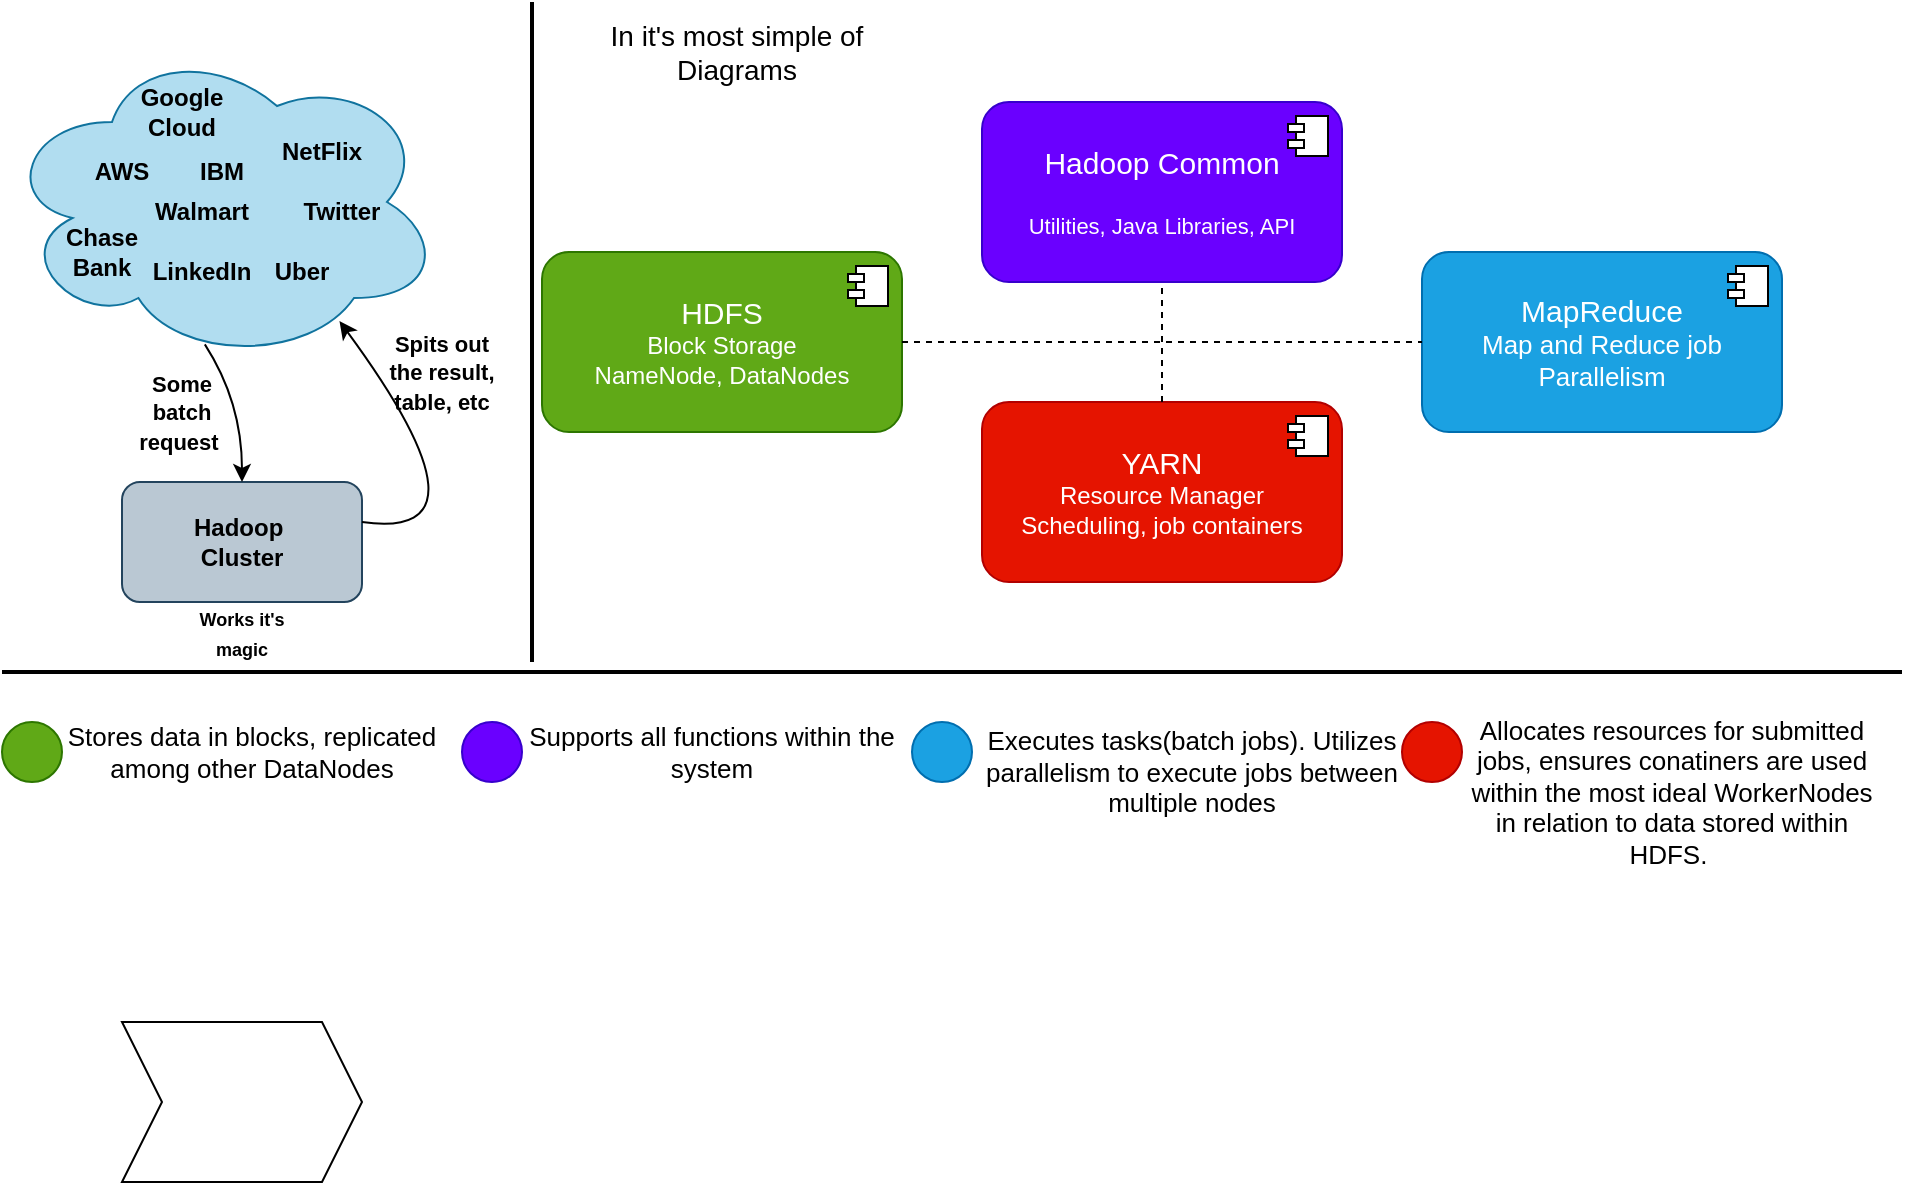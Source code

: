 <mxfile version="28.2.5">
  <diagram name="Page-1" id="tJy8O6oTvKqeBBHxnaru">
    <mxGraphModel dx="1833" dy="1012" grid="1" gridSize="10" guides="1" tooltips="1" connect="1" arrows="1" fold="1" page="1" pageScale="1" pageWidth="850" pageHeight="1100" math="0" shadow="0">
      <root>
        <mxCell id="0" />
        <mxCell id="1" parent="0" />
        <mxCell id="5VinsiJ6YzJo_JCMXYEi-1" value="" style="ellipse;shape=cloud;whiteSpace=wrap;html=1;fillColor=#b1ddf0;strokeColor=#10739e;" parent="1" vertex="1">
          <mxGeometry x="20" y="160" width="220" height="160" as="geometry" />
        </mxCell>
        <mxCell id="5VinsiJ6YzJo_JCMXYEi-2" value="&lt;b&gt;Google Cloud&lt;/b&gt;" style="text;html=1;align=center;verticalAlign=middle;whiteSpace=wrap;rounded=0;fontFamily=Helvetica;fontSize=12;fontColor=light-dark(#000000,#000000);" parent="1" vertex="1">
          <mxGeometry x="80" y="180" width="60" height="30" as="geometry" />
        </mxCell>
        <mxCell id="5VinsiJ6YzJo_JCMXYEi-3" value="&lt;b&gt;AWS&lt;/b&gt;" style="text;html=1;align=center;verticalAlign=middle;whiteSpace=wrap;rounded=0;fontFamily=Helvetica;fontSize=12;fontColor=light-dark(#000000,#000000);" parent="1" vertex="1">
          <mxGeometry x="50" y="210" width="60" height="30" as="geometry" />
        </mxCell>
        <mxCell id="5VinsiJ6YzJo_JCMXYEi-4" value="&lt;b&gt;NetFlix&lt;/b&gt;" style="text;html=1;align=center;verticalAlign=middle;whiteSpace=wrap;rounded=0;fontFamily=Helvetica;fontSize=12;fontColor=light-dark(#000000,#000000);" parent="1" vertex="1">
          <mxGeometry x="150" y="200" width="60" height="30" as="geometry" />
        </mxCell>
        <mxCell id="5VinsiJ6YzJo_JCMXYEi-5" value="&lt;b&gt;Twitter&lt;/b&gt;" style="text;html=1;align=center;verticalAlign=middle;whiteSpace=wrap;rounded=0;fontFamily=Helvetica;fontSize=12;fontColor=light-dark(#000000,#000000);" parent="1" vertex="1">
          <mxGeometry x="160" y="230" width="60" height="30" as="geometry" />
        </mxCell>
        <mxCell id="5VinsiJ6YzJo_JCMXYEi-6" value="&lt;b&gt;IBM&lt;/b&gt;" style="text;html=1;align=center;verticalAlign=middle;whiteSpace=wrap;rounded=0;fontFamily=Helvetica;fontSize=12;fontColor=light-dark(#000000,#000000);" parent="1" vertex="1">
          <mxGeometry x="100" y="210" width="60" height="30" as="geometry" />
        </mxCell>
        <mxCell id="5VinsiJ6YzJo_JCMXYEi-7" value="Chase Bank" style="text;html=1;align=center;verticalAlign=middle;whiteSpace=wrap;rounded=0;fontFamily=Helvetica;fontSize=12;fontColor=light-dark(#000000,#000000);fontStyle=1" parent="1" vertex="1">
          <mxGeometry x="40" y="250" width="60" height="30" as="geometry" />
        </mxCell>
        <mxCell id="5VinsiJ6YzJo_JCMXYEi-8" value="&lt;b&gt;Walmart&lt;/b&gt;" style="text;html=1;align=center;verticalAlign=middle;whiteSpace=wrap;rounded=0;fontFamily=Helvetica;fontSize=12;fontColor=light-dark(#000000,#000000);" parent="1" vertex="1">
          <mxGeometry x="90" y="230" width="60" height="30" as="geometry" />
        </mxCell>
        <mxCell id="5VinsiJ6YzJo_JCMXYEi-9" value="&lt;b&gt;Uber&lt;/b&gt;" style="text;html=1;align=center;verticalAlign=middle;whiteSpace=wrap;rounded=0;fontFamily=Helvetica;fontSize=12;fontColor=light-dark(#000000,#000000);" parent="1" vertex="1">
          <mxGeometry x="140" y="260" width="60" height="30" as="geometry" />
        </mxCell>
        <mxCell id="5VinsiJ6YzJo_JCMXYEi-10" value="&lt;b&gt;LinkedIn&lt;/b&gt;" style="text;html=1;align=center;verticalAlign=middle;whiteSpace=wrap;rounded=0;fillColor=none;fontColor=light-dark(#000000,#000000);" parent="1" vertex="1">
          <mxGeometry x="90" y="260" width="60" height="30" as="geometry" />
        </mxCell>
        <mxCell id="5VinsiJ6YzJo_JCMXYEi-12" value="" style="rounded=1;whiteSpace=wrap;html=1;fillColor=#bac8d3;strokeColor=#23445d;" parent="1" vertex="1">
          <mxGeometry x="80" y="380" width="120" height="60" as="geometry" />
        </mxCell>
        <mxCell id="5VinsiJ6YzJo_JCMXYEi-13" value="&lt;b&gt;Hadoop&amp;nbsp; Cluster&lt;/b&gt;" style="text;html=1;align=center;verticalAlign=middle;whiteSpace=wrap;rounded=0;" parent="1" vertex="1">
          <mxGeometry x="110" y="395" width="60" height="30" as="geometry" />
        </mxCell>
        <mxCell id="5VinsiJ6YzJo_JCMXYEi-15" value="" style="curved=1;endArrow=classic;html=1;rounded=0;exitX=0.461;exitY=0.945;exitDx=0;exitDy=0;exitPerimeter=0;entryX=0.5;entryY=0;entryDx=0;entryDy=0;strokeColor=light-dark(#000000,#00CC66);" parent="1" source="5VinsiJ6YzJo_JCMXYEi-1" target="5VinsiJ6YzJo_JCMXYEi-12" edge="1">
          <mxGeometry width="50" height="50" relative="1" as="geometry">
            <mxPoint x="230" y="440" as="sourcePoint" />
            <mxPoint x="280" y="390" as="targetPoint" />
            <Array as="points">
              <mxPoint x="140" y="340" />
            </Array>
          </mxGeometry>
        </mxCell>
        <mxCell id="5VinsiJ6YzJo_JCMXYEi-16" value="" style="curved=1;endArrow=classic;html=1;rounded=0;entryX=0.767;entryY=0.872;entryDx=0;entryDy=0;entryPerimeter=0;" parent="1" target="5VinsiJ6YzJo_JCMXYEi-1" edge="1">
          <mxGeometry width="50" height="50" relative="1" as="geometry">
            <mxPoint x="200" y="400" as="sourcePoint" />
            <mxPoint x="250" y="350" as="targetPoint" />
            <Array as="points">
              <mxPoint x="270" y="410" />
            </Array>
          </mxGeometry>
        </mxCell>
        <mxCell id="5VinsiJ6YzJo_JCMXYEi-17" value="&lt;font style=&quot;font-size: 11px;&quot;&gt;Some batch request&amp;nbsp;&lt;/font&gt;" style="text;html=1;align=center;verticalAlign=middle;whiteSpace=wrap;rounded=0;fontStyle=1" parent="1" vertex="1">
          <mxGeometry x="80" y="330" width="60" height="30" as="geometry" />
        </mxCell>
        <mxCell id="5VinsiJ6YzJo_JCMXYEi-18" value="&lt;font style=&quot;font-size: 9px;&quot;&gt;&lt;b style=&quot;&quot;&gt;Works it&#39;s magic&lt;/b&gt;&lt;/font&gt;" style="text;html=1;align=center;verticalAlign=middle;whiteSpace=wrap;rounded=0;" parent="1" vertex="1">
          <mxGeometry x="110" y="440" width="60" height="30" as="geometry" />
        </mxCell>
        <mxCell id="5VinsiJ6YzJo_JCMXYEi-19" value="&lt;b style=&quot;&quot;&gt;&lt;font style=&quot;font-size: 11px;&quot;&gt;Spits out the result, table, etc&lt;/font&gt;&lt;/b&gt;" style="text;html=1;align=center;verticalAlign=middle;whiteSpace=wrap;rounded=0;" parent="1" vertex="1">
          <mxGeometry x="210" y="310" width="60" height="30" as="geometry" />
        </mxCell>
        <mxCell id="5VinsiJ6YzJo_JCMXYEi-20" value="" style="line;strokeWidth=2;direction=south;html=1;" parent="1" vertex="1">
          <mxGeometry x="280" y="140" width="10" height="330" as="geometry" />
        </mxCell>
        <mxCell id="2m23eCFSQtleEWL6Jh_S-1" value="&lt;font style=&quot;font-size: 14px;&quot;&gt;In it&#39;s most simple of Diagrams&lt;/font&gt;" style="text;html=1;align=center;verticalAlign=middle;whiteSpace=wrap;rounded=0;" vertex="1" parent="1">
          <mxGeometry x="300" y="150" width="175" height="30" as="geometry" />
        </mxCell>
        <mxCell id="2m23eCFSQtleEWL6Jh_S-2" value="&lt;font style=&quot;font-size: 15px;&quot;&gt;Hadoop Common&lt;/font&gt;&lt;div&gt;&lt;br&gt;&lt;/div&gt;&lt;div&gt;&lt;font style=&quot;font-size: 11px;&quot;&gt;Utilities, Java Libraries, API&lt;/font&gt;&lt;/div&gt;" style="html=1;dropTarget=0;whiteSpace=wrap;rounded=1;fillColor=#6a00ff;fontColor=#ffffff;strokeColor=#3700CC;" vertex="1" parent="1">
          <mxGeometry x="510" y="190" width="180" height="90" as="geometry" />
        </mxCell>
        <mxCell id="2m23eCFSQtleEWL6Jh_S-3" value="" style="shape=module;jettyWidth=8;jettyHeight=4;" vertex="1" parent="2m23eCFSQtleEWL6Jh_S-2">
          <mxGeometry x="1" width="20" height="20" relative="1" as="geometry">
            <mxPoint x="-27" y="7" as="offset" />
          </mxGeometry>
        </mxCell>
        <mxCell id="2m23eCFSQtleEWL6Jh_S-4" value="&lt;font style=&quot;font-size: 15px;&quot;&gt;HDFS&lt;/font&gt;&lt;div&gt;Block Storage&lt;/div&gt;&lt;div&gt;NameNode, DataNodes&lt;/div&gt;" style="html=1;dropTarget=0;whiteSpace=wrap;rounded=1;fillColor=#60a917;fontColor=#ffffff;strokeColor=#2D7600;" vertex="1" parent="1">
          <mxGeometry x="290" y="265" width="180" height="90" as="geometry" />
        </mxCell>
        <mxCell id="2m23eCFSQtleEWL6Jh_S-5" value="" style="shape=module;jettyWidth=8;jettyHeight=4;" vertex="1" parent="2m23eCFSQtleEWL6Jh_S-4">
          <mxGeometry x="1" width="20" height="20" relative="1" as="geometry">
            <mxPoint x="-27" y="7" as="offset" />
          </mxGeometry>
        </mxCell>
        <mxCell id="2m23eCFSQtleEWL6Jh_S-6" value="&lt;span style=&quot;font-size: 15px;&quot;&gt;YARN&lt;/span&gt;&lt;br&gt;&lt;div&gt;Resource Manager&lt;/div&gt;&lt;div&gt;Scheduling, job containers&lt;/div&gt;" style="html=1;dropTarget=0;whiteSpace=wrap;rounded=1;fillColor=#e51400;fontColor=#ffffff;strokeColor=#B20000;" vertex="1" parent="1">
          <mxGeometry x="510" y="340" width="180" height="90" as="geometry" />
        </mxCell>
        <mxCell id="2m23eCFSQtleEWL6Jh_S-7" value="" style="shape=module;jettyWidth=8;jettyHeight=4;" vertex="1" parent="2m23eCFSQtleEWL6Jh_S-6">
          <mxGeometry x="1" width="20" height="20" relative="1" as="geometry">
            <mxPoint x="-27" y="7" as="offset" />
          </mxGeometry>
        </mxCell>
        <mxCell id="2m23eCFSQtleEWL6Jh_S-8" value="&lt;span style=&quot;font-size: 15px;&quot;&gt;MapReduce&lt;/span&gt;&lt;div&gt;&lt;span style=&quot;font-size: 13px;&quot;&gt;Map and Reduce job&lt;/span&gt;&lt;/div&gt;&lt;div&gt;&lt;span style=&quot;font-size: 13px;&quot;&gt;Parallelism&lt;/span&gt;&lt;/div&gt;" style="html=1;dropTarget=0;whiteSpace=wrap;rounded=1;fillColor=#1ba1e2;fontColor=#ffffff;strokeColor=#006EAF;" vertex="1" parent="1">
          <mxGeometry x="730" y="265" width="180" height="90" as="geometry" />
        </mxCell>
        <mxCell id="2m23eCFSQtleEWL6Jh_S-9" value="" style="shape=module;jettyWidth=8;jettyHeight=4;" vertex="1" parent="2m23eCFSQtleEWL6Jh_S-8">
          <mxGeometry x="1" width="20" height="20" relative="1" as="geometry">
            <mxPoint x="-27" y="7" as="offset" />
          </mxGeometry>
        </mxCell>
        <mxCell id="2m23eCFSQtleEWL6Jh_S-13" value="" style="endArrow=none;dashed=1;html=1;rounded=0;exitX=0.5;exitY=0;exitDx=0;exitDy=0;entryX=0.5;entryY=1;entryDx=0;entryDy=0;" edge="1" parent="1" source="2m23eCFSQtleEWL6Jh_S-6" target="2m23eCFSQtleEWL6Jh_S-2">
          <mxGeometry width="50" height="50" relative="1" as="geometry">
            <mxPoint x="570" y="360" as="sourcePoint" />
            <mxPoint x="680" y="300" as="targetPoint" />
          </mxGeometry>
        </mxCell>
        <mxCell id="2m23eCFSQtleEWL6Jh_S-14" value="" style="endArrow=none;dashed=1;html=1;rounded=0;entryX=0;entryY=0.5;entryDx=0;entryDy=0;" edge="1" parent="1" target="2m23eCFSQtleEWL6Jh_S-8">
          <mxGeometry width="50" height="50" relative="1" as="geometry">
            <mxPoint x="470" y="310" as="sourcePoint" />
            <mxPoint x="720" y="310" as="targetPoint" />
          </mxGeometry>
        </mxCell>
        <mxCell id="2m23eCFSQtleEWL6Jh_S-17" value="" style="line;strokeWidth=2;html=1;" vertex="1" parent="1">
          <mxGeometry x="20" y="470" width="950" height="10" as="geometry" />
        </mxCell>
        <mxCell id="2m23eCFSQtleEWL6Jh_S-18" value="" style="ellipse;whiteSpace=wrap;html=1;aspect=fixed;fillColor=#60a917;fontColor=#ffffff;strokeColor=#2D7600;" vertex="1" parent="1">
          <mxGeometry x="20" y="500" width="30" height="30" as="geometry" />
        </mxCell>
        <mxCell id="2m23eCFSQtleEWL6Jh_S-19" value="&lt;font style=&quot;font-size: 13px;&quot;&gt;Stores data in blocks, replicated among other DataNodes&lt;/font&gt;" style="text;html=1;align=center;verticalAlign=middle;whiteSpace=wrap;rounded=0;" vertex="1" parent="1">
          <mxGeometry x="40" y="500" width="210" height="30" as="geometry" />
        </mxCell>
        <mxCell id="2m23eCFSQtleEWL6Jh_S-20" value="" style="ellipse;whiteSpace=wrap;html=1;aspect=fixed;fillColor=#6a00ff;fontColor=#ffffff;strokeColor=#3700CC;" vertex="1" parent="1">
          <mxGeometry x="250" y="500" width="30" height="30" as="geometry" />
        </mxCell>
        <mxCell id="2m23eCFSQtleEWL6Jh_S-21" value="&lt;span style=&quot;font-size: 13px;&quot;&gt;Supports all functions within the system&lt;/span&gt;" style="text;html=1;align=center;verticalAlign=middle;whiteSpace=wrap;rounded=0;" vertex="1" parent="1">
          <mxGeometry x="270" y="500" width="210" height="30" as="geometry" />
        </mxCell>
        <mxCell id="2m23eCFSQtleEWL6Jh_S-22" value="" style="ellipse;whiteSpace=wrap;html=1;aspect=fixed;fillColor=#1ba1e2;fontColor=#ffffff;strokeColor=#006EAF;" vertex="1" parent="1">
          <mxGeometry x="475" y="500" width="30" height="30" as="geometry" />
        </mxCell>
        <mxCell id="2m23eCFSQtleEWL6Jh_S-23" value="&lt;span style=&quot;font-size: 13px;&quot;&gt;Executes tasks(batch jobs). Utilizes parallelism to execute jobs between multiple nodes&lt;/span&gt;" style="text;html=1;align=center;verticalAlign=middle;whiteSpace=wrap;rounded=0;" vertex="1" parent="1">
          <mxGeometry x="510" y="510" width="210" height="30" as="geometry" />
        </mxCell>
        <mxCell id="2m23eCFSQtleEWL6Jh_S-24" value="" style="ellipse;whiteSpace=wrap;html=1;aspect=fixed;fillColor=#e51400;fontColor=#ffffff;strokeColor=#B20000;" vertex="1" parent="1">
          <mxGeometry x="720" y="500" width="30" height="30" as="geometry" />
        </mxCell>
        <mxCell id="2m23eCFSQtleEWL6Jh_S-25" value="&lt;span style=&quot;font-size: 13px;&quot;&gt;Allocates resources for submitted jobs, ensures conatiners are used within the most ideal WorkerNodes in relation to data stored within HDFS.&amp;nbsp;&lt;/span&gt;" style="text;html=1;align=center;verticalAlign=middle;whiteSpace=wrap;rounded=0;" vertex="1" parent="1">
          <mxGeometry x="750" y="520" width="210" height="30" as="geometry" />
        </mxCell>
        <mxCell id="2m23eCFSQtleEWL6Jh_S-26" value="" style="shape=step;perimeter=stepPerimeter;whiteSpace=wrap;html=1;fixedSize=1;" vertex="1" parent="1">
          <mxGeometry x="80" y="650" width="120" height="80" as="geometry" />
        </mxCell>
      </root>
    </mxGraphModel>
  </diagram>
</mxfile>
